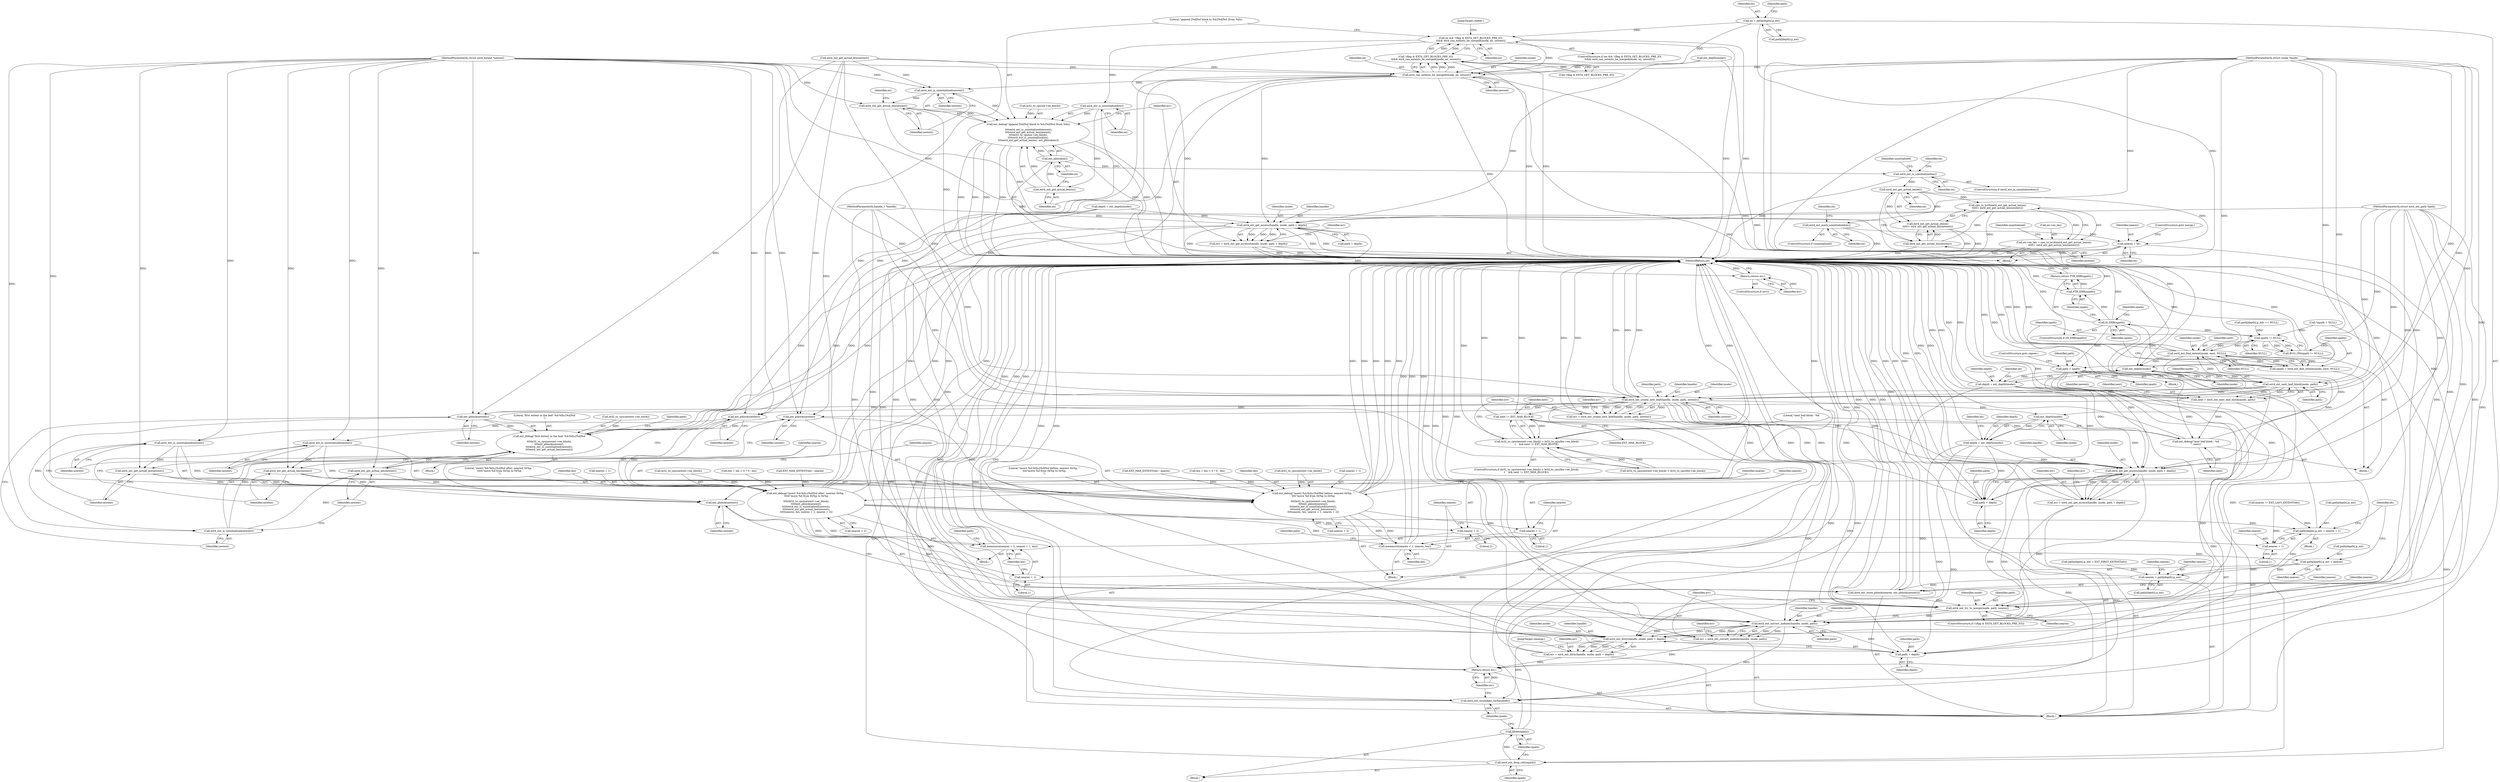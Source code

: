 digraph "0_linux_744692dc059845b2a3022119871846e74d4f6e11_1@array" {
"1000142" [label="(Call,ex = path[depth].p_ext)"];
"1000158" [label="(Call,ex && !(flag & EXT4_GET_BLOCKS_PRE_IO)\n \t\t&& ext4_can_extents_be_merged(inode, ex, newext))"];
"1000180" [label="(Call,ext4_ext_is_uninitialized(ex))"];
"1000170" [label="(Call,ext_debug(\"append [%d]%d block to %d:[%d]%d (from %llu)\n\",\n \t\t\t\text4_ext_is_uninitialized(newext),\n\t\t\t\text4_ext_get_actual_len(newext),\n\t\t\t\tle32_to_cpu(ex->ee_block),\n\t\t\t\text4_ext_is_uninitialized(ex),\n\t\t\t\text4_ext_get_actual_len(ex), ext_pblock(ex)))"];
"1000182" [label="(Call,ext4_ext_get_actual_len(ex))"];
"1000184" [label="(Call,ext_pblock(ex))"];
"1000199" [label="(Call,ext4_ext_is_uninitialized(ex))"];
"1000210" [label="(Call,ext4_ext_get_actual_len(ex))"];
"1000208" [label="(Call,cpu_to_le16(ext4_ext_get_actual_len(ex)\n\t\t\t\t\t+ ext4_ext_get_actual_len(newext)))"];
"1000204" [label="(Call,ex->ee_len = cpu_to_le16(ext4_ext_get_actual_len(ex)\n\t\t\t\t\t+ ext4_ext_get_actual_len(newext)))"];
"1000209" [label="(Call,ext4_ext_get_actual_len(ex)\n\t\t\t\t\t+ ext4_ext_get_actual_len(newext))"];
"1000216" [label="(Call,ext4_ext_mark_uninitialized(ex))"];
"1000225" [label="(Call,nearex = ex)"];
"1000579" [label="(Call,ext4_ext_try_to_merge(inode, path, nearex))"];
"1000585" [label="(Call,ext4_ext_correct_indexes(handle, inode, path))"];
"1000583" [label="(Call,err = ext4_ext_correct_indexes(handle, inode, path))"];
"1000610" [label="(Return,return err;)"];
"1000594" [label="(Call,ext4_ext_dirty(handle, inode, path + depth))"];
"1000592" [label="(Call,err = ext4_ext_dirty(handle, inode, path + depth))"];
"1000608" [label="(Call,ext4_ext_invalidate_cache(inode))"];
"1000597" [label="(Call,path + depth)"];
"1000165" [label="(Call,ext4_can_extents_be_merged(inode, ex, newext))"];
"1000160" [label="(Call,!(flag & EXT4_GET_BLOCKS_PRE_IO)\n \t\t&& ext4_can_extents_be_merged(inode, ex, newext))"];
"1000172" [label="(Call,ext4_ext_is_uninitialized(newext))"];
"1000174" [label="(Call,ext4_ext_get_actual_len(newext))"];
"1000212" [label="(Call,ext4_ext_get_actual_len(newext))"];
"1000188" [label="(Call,ext4_ext_get_access(handle, inode, path + depth))"];
"1000186" [label="(Call,err = ext4_ext_get_access(handle, inode, path + depth))"];
"1000196" [label="(Return,return err;)"];
"1000232" [label="(Call,ext_depth(inode))"];
"1000230" [label="(Call,depth = ext_depth(inode))"];
"1000372" [label="(Call,ext4_ext_get_access(handle, inode, path + depth))"];
"1000370" [label="(Call,err = ext4_ext_get_access(handle, inode, path + depth))"];
"1000375" [label="(Call,path + depth)"];
"1000258" [label="(Call,ext4_ext_next_leaf_block(inode, path))"];
"1000256" [label="(Call,next = ext4_ext_next_leaf_block(inode, path))"];
"1000272" [label="(Call,next != EXT_MAX_BLOCK)"];
"1000262" [label="(Call,le32_to_cpu(newext->ee_block) > le32_to_cpu(fex->ee_block)\n\t    && next != EXT_MAX_BLOCK)"];
"1000276" [label="(Call,ext_debug(\"next leaf block - %d\n\", next))"];
"1000285" [label="(Call,ext4_ext_find_extent(inode, next, NULL))"];
"1000280" [label="(Call,npath != NULL)"];
"1000279" [label="(Call,BUG_ON(npath != NULL))"];
"1000283" [label="(Call,npath = ext4_ext_find_extent(inode, next, NULL))"];
"1000290" [label="(Call,IS_ERR(npath))"];
"1000293" [label="(Call,PTR_ERR(npath))"];
"1000292" [label="(Return,return PTR_ERR(npath);)"];
"1000327" [label="(Call,path = npath)"];
"1000604" [label="(Call,ext4_ext_drop_refs(npath))"];
"1000606" [label="(Call,kfree(npath))"];
"1000343" [label="(Call,ext4_ext_create_new_leaf(handle, inode, path, newext))"];
"1000341" [label="(Call,err = ext4_ext_create_new_leaf(handle, inode, path, newext))"];
"1000353" [label="(Call,ext_depth(inode))"];
"1000351" [label="(Call,depth = ext_depth(inode))"];
"1000391" [label="(Call,ext_pblock(newext))"];
"1000385" [label="(Call,ext_debug(\"first extent in the leaf: %d:%llu:[%d]%d\n\",\n\t\t\t\tle32_to_cpu(newext->ee_block),\n\t\t\t\text_pblock(newext),\n\t\t\t\text4_ext_is_uninitialized(newext),\n\t\t\t\text4_ext_get_actual_len(newext)))"];
"1000393" [label="(Call,ext4_ext_is_uninitialized(newext))"];
"1000395" [label="(Call,ext4_ext_get_actual_len(newext))"];
"1000564" [label="(Call,ext_pblock(newext))"];
"1000562" [label="(Call,ext4_ext_store_pblock(nearex, ext_pblock(newext)))"];
"1000451" [label="(Call,ext_pblock(newext))"];
"1000445" [label="(Call,ext_debug(\"insert %d:%llu:[%d]%d after: nearest 0x%p, \"\n\t\t\t\t\t\"move %d from 0x%p to 0x%p\n\",\n\t\t\t\t\tle32_to_cpu(newext->ee_block),\n\t\t\t\t\text_pblock(newext),\n\t\t\t\t\text4_ext_is_uninitialized(newext),\n\t\t\t\t\text4_ext_get_actual_len(newext),\n\t\t\t\t\tnearex, len, nearex + 1, nearex + 2))"];
"1000465" [label="(Call,memmove(nearex + 2, nearex + 1, len))"];
"1000466" [label="(Call,nearex + 2)"];
"1000469" [label="(Call,nearex + 1)"];
"1000473" [label="(Call,path[depth].p_ext = nearex + 1)"];
"1000548" [label="(Call,nearex = path[depth].p_ext)"];
"1000479" [label="(Call,nearex + 1)"];
"1000453" [label="(Call,ext4_ext_is_uninitialized(newext))"];
"1000455" [label="(Call,ext4_ext_get_actual_len(newext))"];
"1000515" [label="(Call,ext_pblock(newext))"];
"1000509" [label="(Call,ext_debug(\"insert %d:%llu:[%d]%d before: nearest 0x%p, \"\n\t\t\t\t\"move %d from 0x%p to 0x%p\n\",\n\t\t\t\tle32_to_cpu(newext->ee_block),\n\t\t\t\text_pblock(newext),\n\t\t\t\text4_ext_is_uninitialized(newext),\n\t\t\t\text4_ext_get_actual_len(newext),\n\t\t\t\tnearex, len, nearex + 1, nearex + 2))"];
"1000529" [label="(Call,memmove(nearex + 1, nearex, len))"];
"1000535" [label="(Call,path[depth].p_ext = nearex)"];
"1000530" [label="(Call,nearex + 1)"];
"1000517" [label="(Call,ext4_ext_is_uninitialized(newext))"];
"1000519" [label="(Call,ext4_ext_get_actual_len(newext))"];
"1000230" [label="(Call,depth = ext_depth(inode))"];
"1000114" [label="(MethodParameterIn,struct ext4_extent *newext)"];
"1000374" [label="(Identifier,inode)"];
"1000391" [label="(Call,ext_pblock(newext))"];
"1000354" [label="(Identifier,inode)"];
"1000386" [label="(Literal,\"first extent in the leaf: %d:%llu:[%d]%d\n\")"];
"1000371" [label="(Identifier,err)"];
"1000184" [label="(Call,ext_pblock(ex))"];
"1000171" [label="(Literal,\"append [%d]%d block to %d:[%d]%d (from %llu)\n\")"];
"1000370" [label="(Call,err = ext4_ext_get_access(handle, inode, path + depth))"];
"1000470" [label="(Identifier,nearex)"];
"1000232" [label="(Call,ext_depth(inode))"];
"1000191" [label="(Call,path + depth)"];
"1000585" [label="(Call,ext4_ext_correct_indexes(handle, inode, path))"];
"1000256" [label="(Call,next = ext4_ext_next_leaf_block(inode, path))"];
"1000422" [label="(Block,)"];
"1000377" [label="(Identifier,depth)"];
"1000604" [label="(Call,ext4_ext_drop_refs(npath))"];
"1000206" [label="(Identifier,ex)"];
"1000186" [label="(Call,err = ext4_ext_get_access(handle, inode, path + depth))"];
"1000393" [label="(Call,ext4_ext_is_uninitialized(newext))"];
"1000437" [label="(Call,len = len < 0 ? 0 : len)"];
"1000608" [label="(Call,ext4_ext_invalidate_cache(inode))"];
"1000373" [label="(Identifier,handle)"];
"1000274" [label="(Identifier,EXT_MAX_BLOCK)"];
"1000532" [label="(Literal,1)"];
"1000396" [label="(Identifier,newext)"];
"1000258" [label="(Call,ext4_ext_next_leaf_block(inode, path))"];
"1000466" [label="(Call,nearex + 2)"];
"1000375" [label="(Call,path + depth)"];
"1000416" [label="(Block,)"];
"1000199" [label="(Call,ext4_ext_is_uninitialized(ex))"];
"1000202" [label="(Identifier,uninitialized)"];
"1000214" [label="(ControlStructure,if (uninitialized))"];
"1000346" [label="(Identifier,path)"];
"1000548" [label="(Call,nearex = path[depth].p_ext)"];
"1000483" [label="(Block,)"];
"1000176" [label="(Call,le32_to_cpu(ex->ee_block))"];
"1000495" [label="(Call,EXT_MAX_EXTENT(eh) - nearex)"];
"1000545" [label="(Identifier,eh)"];
"1000172" [label="(Call,ext4_ext_is_uninitialized(newext))"];
"1000150" [label="(Call,path[depth].p_hdr == NULL)"];
"1000135" [label="(Call,ext4_ext_get_actual_len(newext))"];
"1000229" [label="(JumpTarget,repeat:)"];
"1000209" [label="(Call,ext4_ext_get_actual_len(ex)\n\t\t\t\t\t+ ext4_ext_get_actual_len(newext))"];
"1000451" [label="(Call,ext_pblock(newext))"];
"1000353" [label="(Call,ext_depth(inode))"];
"1000122" [label="(Call,*npath = NULL)"];
"1000596" [label="(Identifier,inode)"];
"1000384" [label="(Block,)"];
"1000167" [label="(Identifier,ex)"];
"1000395" [label="(Call,ext4_ext_get_actual_len(newext))"];
"1000266" [label="(Identifier,newext)"];
"1000425" [label="(Call,EXT_MAX_EXTENT(eh) - nearex)"];
"1000215" [label="(Identifier,uninitialized)"];
"1000588" [label="(Identifier,path)"];
"1000515" [label="(Call,ext_pblock(newext))"];
"1000533" [label="(Identifier,nearex)"];
"1000349" [label="(Identifier,err)"];
"1000536" [label="(Call,path[depth].p_ext)"];
"1000196" [label="(Return,return err;)"];
"1000534" [label="(Identifier,len)"];
"1000168" [label="(Identifier,newext)"];
"1000356" [label="(Identifier,eh)"];
"1000445" [label="(Call,ext_debug(\"insert %d:%llu:[%d]%d after: nearest 0x%p, \"\n\t\t\t\t\t\"move %d from 0x%p to 0x%p\n\",\n\t\t\t\t\tle32_to_cpu(newext->ee_block),\n\t\t\t\t\text_pblock(newext),\n\t\t\t\t\text4_ext_is_uninitialized(newext),\n\t\t\t\t\text4_ext_get_actual_len(newext),\n\t\t\t\t\tnearex, len, nearex + 1, nearex + 2))"];
"1000144" [label="(Call,path[depth].p_ext)"];
"1000263" [label="(Call,le32_to_cpu(newext->ee_block) > le32_to_cpu(fex->ee_block))"];
"1000195" [label="(Identifier,err)"];
"1000563" [label="(Identifier,nearex)"];
"1000198" [label="(ControlStructure,if (ext4_ext_is_uninitialized(ex)))"];
"1000194" [label="(ControlStructure,if (err))"];
"1000231" [label="(Identifier,depth)"];
"1000330" [label="(ControlStructure,goto repeat;)"];
"1000473" [label="(Call,path[depth].p_ext = nearex + 1)"];
"1000143" [label="(Identifier,ex)"];
"1000161" [label="(Call,!(flag & EXT4_GET_BLOCKS_PRE_IO))"];
"1000285" [label="(Call,ext4_ext_find_extent(inode, next, NULL))"];
"1000282" [label="(Identifier,NULL)"];
"1000385" [label="(Call,ext_debug(\"first extent in the leaf: %d:%llu:[%d]%d\n\",\n\t\t\t\tle32_to_cpu(newext->ee_block),\n\t\t\t\text_pblock(newext),\n\t\t\t\text4_ext_is_uninitialized(newext),\n\t\t\t\text4_ext_get_actual_len(newext)))"];
"1000598" [label="(Identifier,path)"];
"1000584" [label="(Identifier,err)"];
"1000520" [label="(Identifier,newext)"];
"1000607" [label="(Identifier,npath)"];
"1000454" [label="(Identifier,newext)"];
"1000516" [label="(Identifier,newext)"];
"1000476" [label="(Identifier,path)"];
"1000197" [label="(Identifier,err)"];
"1000213" [label="(Identifier,newext)"];
"1000457" [label="(Identifier,nearex)"];
"1000519" [label="(Call,ext4_ext_get_actual_len(newext))"];
"1000159" [label="(Identifier,ex)"];
"1000188" [label="(Call,ext4_ext_get_access(handle, inode, path + depth))"];
"1000344" [label="(Identifier,handle)"];
"1000392" [label="(Identifier,newext)"];
"1000465" [label="(Call,memmove(nearex + 2, nearex + 1, len))"];
"1000394" [label="(Identifier,newext)"];
"1000568" [label="(Identifier,nearex)"];
"1000469" [label="(Call,nearex + 1)"];
"1000612" [label="(MethodReturn,int)"];
"1000538" [label="(Identifier,path)"];
"1000187" [label="(Identifier,err)"];
"1000204" [label="(Call,ex->ee_len = cpu_to_le16(ext4_ext_get_actual_len(ex)\n\t\t\t\t\t+ ext4_ext_get_actual_len(newext)))"];
"1000480" [label="(Identifier,nearex)"];
"1000372" [label="(Call,ext4_ext_get_access(handle, inode, path + depth))"];
"1000580" [label="(Identifier,inode)"];
"1000219" [label="(Identifier,eh)"];
"1000550" [label="(Call,path[depth].p_ext)"];
"1000501" [label="(Call,len = len < 0 ? 0 : len)"];
"1000606" [label="(Call,kfree(npath))"];
"1000418" [label="(Call,nearex != EXT_LAST_EXTENT(eh))"];
"1000275" [label="(Block,)"];
"1000329" [label="(Identifier,npath)"];
"1000518" [label="(Identifier,newext)"];
"1000260" [label="(Identifier,path)"];
"1000165" [label="(Call,ext4_can_extents_be_merged(inode, ex, newext))"];
"1000397" [label="(Call,path[depth].p_ext = EXT_FIRST_EXTENT(eh))"];
"1000226" [label="(Identifier,nearex)"];
"1000293" [label="(Call,PTR_ERR(npath))"];
"1000592" [label="(Call,err = ext4_ext_dirty(handle, inode, path + depth))"];
"1000595" [label="(Identifier,handle)"];
"1000278" [label="(Identifier,next)"];
"1000455" [label="(Call,ext4_ext_get_actual_len(newext))"];
"1000610" [label="(Return,return err;)"];
"1000582" [label="(Identifier,nearex)"];
"1000212" [label="(Call,ext4_ext_get_actual_len(newext))"];
"1000153" [label="(Identifier,path)"];
"1000609" [label="(Identifier,inode)"];
"1000467" [label="(Identifier,nearex)"];
"1000530" [label="(Call,nearex + 1)"];
"1000526" [label="(Call,nearex + 2)"];
"1000352" [label="(Identifier,depth)"];
"1000160" [label="(Call,!(flag & EXT4_GET_BLOCKS_PRE_IO)\n \t\t&& ext4_can_extents_be_merged(inode, ex, newext))"];
"1000276" [label="(Call,ext_debug(\"next leaf block - %d\n\", next))"];
"1000208" [label="(Call,cpu_to_le16(ext4_ext_get_actual_len(ex)\n\t\t\t\t\t+ ext4_ext_get_actual_len(newext)))"];
"1000116" [label="(Block,)"];
"1000535" [label="(Call,path[depth].p_ext = nearex)"];
"1000185" [label="(Identifier,ex)"];
"1000181" [label="(Identifier,ex)"];
"1000112" [label="(MethodParameterIn,struct inode *inode)"];
"1000347" [label="(Identifier,newext)"];
"1000479" [label="(Call,nearex + 1)"];
"1000379" [label="(Identifier,err)"];
"1000345" [label="(Identifier,inode)"];
"1000228" [label="(ControlStructure,goto merge;)"];
"1000225" [label="(Call,nearex = ex)"];
"1000261" [label="(ControlStructure,if (le32_to_cpu(newext->ee_block) > le32_to_cpu(fex->ee_block)\n\t    && next != EXT_MAX_BLOCK))"];
"1000522" [label="(Identifier,len)"];
"1000557" [label="(Identifier,nearex)"];
"1000298" [label="(Identifier,npath)"];
"1000351" [label="(Call,depth = ext_depth(inode))"];
"1000233" [label="(Identifier,inode)"];
"1000142" [label="(Call,ex = path[depth].p_ext)"];
"1000456" [label="(Identifier,newext)"];
"1000183" [label="(Identifier,ex)"];
"1000474" [label="(Call,path[depth].p_ext)"];
"1000447" [label="(Call,le32_to_cpu(newext->ee_block))"];
"1000597" [label="(Call,path + depth)"];
"1000288" [label="(Identifier,NULL)"];
"1000190" [label="(Identifier,inode)"];
"1000579" [label="(Call,ext4_ext_try_to_merge(inode, path, nearex))"];
"1000169" [label="(Block,)"];
"1000283" [label="(Call,npath = ext4_ext_find_extent(inode, next, NULL))"];
"1000531" [label="(Identifier,nearex)"];
"1000277" [label="(Literal,\"next leaf block - %d\n\")"];
"1000446" [label="(Literal,\"insert %d:%llu:[%d]%d after: nearest 0x%p, \"\n\t\t\t\t\t\"move %d from 0x%p to 0x%p\n\")"];
"1000158" [label="(Call,ex && !(flag & EXT4_GET_BLOCKS_PRE_IO)\n \t\t&& ext4_can_extents_be_merged(inode, ex, newext))"];
"1000166" [label="(Identifier,inode)"];
"1000235" [label="(Identifier,eh)"];
"1000462" [label="(Call,nearex + 2)"];
"1000581" [label="(Identifier,path)"];
"1000327" [label="(Call,path = npath)"];
"1000586" [label="(Identifier,handle)"];
"1000472" [label="(Identifier,len)"];
"1000272" [label="(Call,next != EXT_MAX_BLOCK)"];
"1000262" [label="(Call,le32_to_cpu(newext->ee_block) > le32_to_cpu(fex->ee_block)\n\t    && next != EXT_MAX_BLOCK)"];
"1000605" [label="(Identifier,npath)"];
"1000458" [label="(Identifier,len)"];
"1000341" [label="(Call,err = ext4_ext_create_new_leaf(handle, inode, path, newext))"];
"1000387" [label="(Call,le32_to_cpu(newext->ee_block))"];
"1000157" [label="(ControlStructure,if (ex && !(flag & EXT4_GET_BLOCKS_PRE_IO)\n \t\t&& ext4_can_extents_be_merged(inode, ex, newext)))"];
"1000481" [label="(Literal,1)"];
"1000175" [label="(Identifier,newext)"];
"1000294" [label="(Identifier,npath)"];
"1000511" [label="(Call,le32_to_cpu(newext->ee_block))"];
"1000259" [label="(Identifier,inode)"];
"1000257" [label="(Identifier,next)"];
"1000113" [label="(MethodParameterIn,struct ext4_ext_path *path)"];
"1000328" [label="(Identifier,path)"];
"1000210" [label="(Call,ext4_ext_get_actual_len(ex))"];
"1000517" [label="(Call,ext4_ext_is_uninitialized(newext))"];
"1000200" [label="(Identifier,ex)"];
"1000284" [label="(Identifier,npath)"];
"1000600" [label="(JumpTarget,cleanup:)"];
"1000273" [label="(Identifier,next)"];
"1000279" [label="(Call,BUG_ON(npath != NULL))"];
"1000471" [label="(Literal,1)"];
"1000178" [label="(Identifier,ex)"];
"1000343" [label="(Call,ext4_ext_create_new_leaf(handle, inode, path, newext))"];
"1000290" [label="(Call,IS_ERR(npath))"];
"1000320" [label="(Block,)"];
"1000281" [label="(Identifier,npath)"];
"1000574" [label="(ControlStructure,if (!(flag & EXT4_GET_BLOCKS_PRE_IO)))"];
"1000342" [label="(Identifier,err)"];
"1000138" [label="(Call,depth = ext_depth(inode))"];
"1000611" [label="(Identifier,err)"];
"1000594" [label="(Call,ext4_ext_dirty(handle, inode, path + depth))"];
"1000453" [label="(Call,ext4_ext_is_uninitialized(newext))"];
"1000593" [label="(Identifier,err)"];
"1000227" [label="(Identifier,ex)"];
"1000180" [label="(Call,ext4_ext_is_uninitialized(ex))"];
"1000521" [label="(Identifier,nearex)"];
"1000541" [label="(Identifier,nearex)"];
"1000549" [label="(Identifier,nearex)"];
"1000286" [label="(Identifier,inode)"];
"1000216" [label="(Call,ext4_ext_mark_uninitialized(ex))"];
"1000140" [label="(Call,ext_depth(inode))"];
"1000468" [label="(Literal,2)"];
"1000205" [label="(Call,ex->ee_len)"];
"1000583" [label="(Call,err = ext4_ext_correct_indexes(handle, inode, path))"];
"1000603" [label="(Block,)"];
"1000562" [label="(Call,ext4_ext_store_pblock(nearex, ext_pblock(newext)))"];
"1000291" [label="(Identifier,npath)"];
"1000590" [label="(Identifier,err)"];
"1000287" [label="(Identifier,next)"];
"1000280" [label="(Call,npath != NULL)"];
"1000529" [label="(Call,memmove(nearex + 1, nearex, len))"];
"1000376" [label="(Identifier,path)"];
"1000587" [label="(Identifier,inode)"];
"1000452" [label="(Identifier,newext)"];
"1000170" [label="(Call,ext_debug(\"append [%d]%d block to %d:[%d]%d (from %llu)\n\",\n \t\t\t\text4_ext_is_uninitialized(newext),\n\t\t\t\text4_ext_get_actual_len(newext),\n\t\t\t\tle32_to_cpu(ex->ee_block),\n\t\t\t\text4_ext_is_uninitialized(ex),\n\t\t\t\text4_ext_get_actual_len(ex), ext_pblock(ex)))"];
"1000599" [label="(Identifier,depth)"];
"1000400" [label="(Identifier,path)"];
"1000564" [label="(Call,ext_pblock(newext))"];
"1000174" [label="(Call,ext4_ext_get_actual_len(newext))"];
"1000292" [label="(Return,return PTR_ERR(npath);)"];
"1000211" [label="(Identifier,ex)"];
"1000509" [label="(Call,ext_debug(\"insert %d:%llu:[%d]%d before: nearest 0x%p, \"\n\t\t\t\t\"move %d from 0x%p to 0x%p\n\",\n\t\t\t\tle32_to_cpu(newext->ee_block),\n\t\t\t\text_pblock(newext),\n\t\t\t\text4_ext_is_uninitialized(newext),\n\t\t\t\text4_ext_get_actual_len(newext),\n\t\t\t\tnearex, len, nearex + 1, nearex + 2))"];
"1000523" [label="(Call,nearex + 1)"];
"1000173" [label="(Identifier,newext)"];
"1000565" [label="(Identifier,newext)"];
"1000111" [label="(MethodParameterIn,handle_t *handle)"];
"1000189" [label="(Identifier,handle)"];
"1000289" [label="(ControlStructure,if (IS_ERR(npath)))"];
"1000217" [label="(Identifier,ex)"];
"1000459" [label="(Call,nearex + 1)"];
"1000510" [label="(Literal,\"insert %d:%llu:[%d]%d before: nearest 0x%p, \"\n\t\t\t\t\"move %d from 0x%p to 0x%p\n\")"];
"1000182" [label="(Call,ext4_ext_get_actual_len(ex))"];
"1000142" -> "1000116"  [label="AST: "];
"1000142" -> "1000144"  [label="CFG: "];
"1000143" -> "1000142"  [label="AST: "];
"1000144" -> "1000142"  [label="AST: "];
"1000153" -> "1000142"  [label="CFG: "];
"1000142" -> "1000612"  [label="DDG: "];
"1000142" -> "1000158"  [label="DDG: "];
"1000142" -> "1000165"  [label="DDG: "];
"1000158" -> "1000157"  [label="AST: "];
"1000158" -> "1000159"  [label="CFG: "];
"1000158" -> "1000160"  [label="CFG: "];
"1000159" -> "1000158"  [label="AST: "];
"1000160" -> "1000158"  [label="AST: "];
"1000171" -> "1000158"  [label="CFG: "];
"1000229" -> "1000158"  [label="CFG: "];
"1000158" -> "1000612"  [label="DDG: "];
"1000158" -> "1000612"  [label="DDG: "];
"1000158" -> "1000612"  [label="DDG: "];
"1000165" -> "1000158"  [label="DDG: "];
"1000160" -> "1000158"  [label="DDG: "];
"1000160" -> "1000158"  [label="DDG: "];
"1000158" -> "1000180"  [label="DDG: "];
"1000180" -> "1000170"  [label="AST: "];
"1000180" -> "1000181"  [label="CFG: "];
"1000181" -> "1000180"  [label="AST: "];
"1000183" -> "1000180"  [label="CFG: "];
"1000180" -> "1000170"  [label="DDG: "];
"1000180" -> "1000182"  [label="DDG: "];
"1000170" -> "1000169"  [label="AST: "];
"1000170" -> "1000184"  [label="CFG: "];
"1000171" -> "1000170"  [label="AST: "];
"1000172" -> "1000170"  [label="AST: "];
"1000174" -> "1000170"  [label="AST: "];
"1000176" -> "1000170"  [label="AST: "];
"1000182" -> "1000170"  [label="AST: "];
"1000184" -> "1000170"  [label="AST: "];
"1000187" -> "1000170"  [label="CFG: "];
"1000170" -> "1000612"  [label="DDG: "];
"1000170" -> "1000612"  [label="DDG: "];
"1000170" -> "1000612"  [label="DDG: "];
"1000170" -> "1000612"  [label="DDG: "];
"1000170" -> "1000612"  [label="DDG: "];
"1000170" -> "1000612"  [label="DDG: "];
"1000170" -> "1000612"  [label="DDG: "];
"1000172" -> "1000170"  [label="DDG: "];
"1000174" -> "1000170"  [label="DDG: "];
"1000176" -> "1000170"  [label="DDG: "];
"1000182" -> "1000170"  [label="DDG: "];
"1000184" -> "1000170"  [label="DDG: "];
"1000182" -> "1000183"  [label="CFG: "];
"1000183" -> "1000182"  [label="AST: "];
"1000185" -> "1000182"  [label="CFG: "];
"1000182" -> "1000184"  [label="DDG: "];
"1000184" -> "1000185"  [label="CFG: "];
"1000185" -> "1000184"  [label="AST: "];
"1000184" -> "1000612"  [label="DDG: "];
"1000184" -> "1000199"  [label="DDG: "];
"1000199" -> "1000198"  [label="AST: "];
"1000199" -> "1000200"  [label="CFG: "];
"1000200" -> "1000199"  [label="AST: "];
"1000202" -> "1000199"  [label="CFG: "];
"1000206" -> "1000199"  [label="CFG: "];
"1000199" -> "1000612"  [label="DDG: "];
"1000199" -> "1000210"  [label="DDG: "];
"1000210" -> "1000209"  [label="AST: "];
"1000210" -> "1000211"  [label="CFG: "];
"1000211" -> "1000210"  [label="AST: "];
"1000213" -> "1000210"  [label="CFG: "];
"1000210" -> "1000208"  [label="DDG: "];
"1000210" -> "1000209"  [label="DDG: "];
"1000210" -> "1000216"  [label="DDG: "];
"1000210" -> "1000225"  [label="DDG: "];
"1000208" -> "1000204"  [label="AST: "];
"1000208" -> "1000209"  [label="CFG: "];
"1000209" -> "1000208"  [label="AST: "];
"1000204" -> "1000208"  [label="CFG: "];
"1000208" -> "1000612"  [label="DDG: "];
"1000208" -> "1000204"  [label="DDG: "];
"1000212" -> "1000208"  [label="DDG: "];
"1000204" -> "1000169"  [label="AST: "];
"1000205" -> "1000204"  [label="AST: "];
"1000215" -> "1000204"  [label="CFG: "];
"1000204" -> "1000612"  [label="DDG: "];
"1000204" -> "1000612"  [label="DDG: "];
"1000209" -> "1000212"  [label="CFG: "];
"1000212" -> "1000209"  [label="AST: "];
"1000209" -> "1000612"  [label="DDG: "];
"1000209" -> "1000612"  [label="DDG: "];
"1000212" -> "1000209"  [label="DDG: "];
"1000216" -> "1000214"  [label="AST: "];
"1000216" -> "1000217"  [label="CFG: "];
"1000217" -> "1000216"  [label="AST: "];
"1000219" -> "1000216"  [label="CFG: "];
"1000216" -> "1000612"  [label="DDG: "];
"1000216" -> "1000225"  [label="DDG: "];
"1000225" -> "1000169"  [label="AST: "];
"1000225" -> "1000227"  [label="CFG: "];
"1000226" -> "1000225"  [label="AST: "];
"1000227" -> "1000225"  [label="AST: "];
"1000228" -> "1000225"  [label="CFG: "];
"1000225" -> "1000612"  [label="DDG: "];
"1000225" -> "1000612"  [label="DDG: "];
"1000225" -> "1000579"  [label="DDG: "];
"1000579" -> "1000574"  [label="AST: "];
"1000579" -> "1000582"  [label="CFG: "];
"1000580" -> "1000579"  [label="AST: "];
"1000581" -> "1000579"  [label="AST: "];
"1000582" -> "1000579"  [label="AST: "];
"1000584" -> "1000579"  [label="CFG: "];
"1000579" -> "1000612"  [label="DDG: "];
"1000579" -> "1000612"  [label="DDG: "];
"1000188" -> "1000579"  [label="DDG: "];
"1000372" -> "1000579"  [label="DDG: "];
"1000112" -> "1000579"  [label="DDG: "];
"1000113" -> "1000579"  [label="DDG: "];
"1000327" -> "1000579"  [label="DDG: "];
"1000343" -> "1000579"  [label="DDG: "];
"1000562" -> "1000579"  [label="DDG: "];
"1000579" -> "1000585"  [label="DDG: "];
"1000579" -> "1000585"  [label="DDG: "];
"1000585" -> "1000583"  [label="AST: "];
"1000585" -> "1000588"  [label="CFG: "];
"1000586" -> "1000585"  [label="AST: "];
"1000587" -> "1000585"  [label="AST: "];
"1000588" -> "1000585"  [label="AST: "];
"1000583" -> "1000585"  [label="CFG: "];
"1000585" -> "1000612"  [label="DDG: "];
"1000585" -> "1000612"  [label="DDG: "];
"1000585" -> "1000583"  [label="DDG: "];
"1000585" -> "1000583"  [label="DDG: "];
"1000585" -> "1000583"  [label="DDG: "];
"1000188" -> "1000585"  [label="DDG: "];
"1000188" -> "1000585"  [label="DDG: "];
"1000372" -> "1000585"  [label="DDG: "];
"1000372" -> "1000585"  [label="DDG: "];
"1000111" -> "1000585"  [label="DDG: "];
"1000112" -> "1000585"  [label="DDG: "];
"1000113" -> "1000585"  [label="DDG: "];
"1000327" -> "1000585"  [label="DDG: "];
"1000343" -> "1000585"  [label="DDG: "];
"1000585" -> "1000594"  [label="DDG: "];
"1000585" -> "1000594"  [label="DDG: "];
"1000585" -> "1000594"  [label="DDG: "];
"1000585" -> "1000597"  [label="DDG: "];
"1000585" -> "1000608"  [label="DDG: "];
"1000583" -> "1000116"  [label="AST: "];
"1000584" -> "1000583"  [label="AST: "];
"1000590" -> "1000583"  [label="CFG: "];
"1000583" -> "1000612"  [label="DDG: "];
"1000583" -> "1000612"  [label="DDG: "];
"1000583" -> "1000610"  [label="DDG: "];
"1000610" -> "1000116"  [label="AST: "];
"1000610" -> "1000611"  [label="CFG: "];
"1000611" -> "1000610"  [label="AST: "];
"1000612" -> "1000610"  [label="CFG: "];
"1000610" -> "1000612"  [label="DDG: "];
"1000611" -> "1000610"  [label="DDG: "];
"1000341" -> "1000610"  [label="DDG: "];
"1000592" -> "1000610"  [label="DDG: "];
"1000370" -> "1000610"  [label="DDG: "];
"1000594" -> "1000592"  [label="AST: "];
"1000594" -> "1000597"  [label="CFG: "];
"1000595" -> "1000594"  [label="AST: "];
"1000596" -> "1000594"  [label="AST: "];
"1000597" -> "1000594"  [label="AST: "];
"1000592" -> "1000594"  [label="CFG: "];
"1000594" -> "1000612"  [label="DDG: "];
"1000594" -> "1000612"  [label="DDG: "];
"1000594" -> "1000592"  [label="DDG: "];
"1000594" -> "1000592"  [label="DDG: "];
"1000594" -> "1000592"  [label="DDG: "];
"1000111" -> "1000594"  [label="DDG: "];
"1000112" -> "1000594"  [label="DDG: "];
"1000113" -> "1000594"  [label="DDG: "];
"1000230" -> "1000594"  [label="DDG: "];
"1000351" -> "1000594"  [label="DDG: "];
"1000138" -> "1000594"  [label="DDG: "];
"1000594" -> "1000608"  [label="DDG: "];
"1000592" -> "1000116"  [label="AST: "];
"1000593" -> "1000592"  [label="AST: "];
"1000600" -> "1000592"  [label="CFG: "];
"1000592" -> "1000612"  [label="DDG: "];
"1000592" -> "1000612"  [label="DDG: "];
"1000608" -> "1000116"  [label="AST: "];
"1000608" -> "1000609"  [label="CFG: "];
"1000609" -> "1000608"  [label="AST: "];
"1000611" -> "1000608"  [label="CFG: "];
"1000608" -> "1000612"  [label="DDG: "];
"1000608" -> "1000612"  [label="DDG: "];
"1000372" -> "1000608"  [label="DDG: "];
"1000343" -> "1000608"  [label="DDG: "];
"1000112" -> "1000608"  [label="DDG: "];
"1000597" -> "1000599"  [label="CFG: "];
"1000598" -> "1000597"  [label="AST: "];
"1000599" -> "1000597"  [label="AST: "];
"1000597" -> "1000612"  [label="DDG: "];
"1000597" -> "1000612"  [label="DDG: "];
"1000113" -> "1000597"  [label="DDG: "];
"1000230" -> "1000597"  [label="DDG: "];
"1000351" -> "1000597"  [label="DDG: "];
"1000138" -> "1000597"  [label="DDG: "];
"1000165" -> "1000160"  [label="AST: "];
"1000165" -> "1000168"  [label="CFG: "];
"1000166" -> "1000165"  [label="AST: "];
"1000167" -> "1000165"  [label="AST: "];
"1000168" -> "1000165"  [label="AST: "];
"1000160" -> "1000165"  [label="CFG: "];
"1000165" -> "1000612"  [label="DDG: "];
"1000165" -> "1000160"  [label="DDG: "];
"1000165" -> "1000160"  [label="DDG: "];
"1000165" -> "1000160"  [label="DDG: "];
"1000140" -> "1000165"  [label="DDG: "];
"1000112" -> "1000165"  [label="DDG: "];
"1000135" -> "1000165"  [label="DDG: "];
"1000114" -> "1000165"  [label="DDG: "];
"1000165" -> "1000172"  [label="DDG: "];
"1000165" -> "1000188"  [label="DDG: "];
"1000165" -> "1000232"  [label="DDG: "];
"1000165" -> "1000343"  [label="DDG: "];
"1000165" -> "1000391"  [label="DDG: "];
"1000165" -> "1000451"  [label="DDG: "];
"1000165" -> "1000515"  [label="DDG: "];
"1000165" -> "1000564"  [label="DDG: "];
"1000160" -> "1000161"  [label="CFG: "];
"1000161" -> "1000160"  [label="AST: "];
"1000160" -> "1000612"  [label="DDG: "];
"1000160" -> "1000612"  [label="DDG: "];
"1000161" -> "1000160"  [label="DDG: "];
"1000172" -> "1000173"  [label="CFG: "];
"1000173" -> "1000172"  [label="AST: "];
"1000175" -> "1000172"  [label="CFG: "];
"1000135" -> "1000172"  [label="DDG: "];
"1000114" -> "1000172"  [label="DDG: "];
"1000172" -> "1000174"  [label="DDG: "];
"1000174" -> "1000175"  [label="CFG: "];
"1000175" -> "1000174"  [label="AST: "];
"1000178" -> "1000174"  [label="CFG: "];
"1000174" -> "1000612"  [label="DDG: "];
"1000114" -> "1000174"  [label="DDG: "];
"1000174" -> "1000212"  [label="DDG: "];
"1000212" -> "1000213"  [label="CFG: "];
"1000213" -> "1000212"  [label="AST: "];
"1000212" -> "1000612"  [label="DDG: "];
"1000114" -> "1000212"  [label="DDG: "];
"1000188" -> "1000186"  [label="AST: "];
"1000188" -> "1000191"  [label="CFG: "];
"1000189" -> "1000188"  [label="AST: "];
"1000190" -> "1000188"  [label="AST: "];
"1000191" -> "1000188"  [label="AST: "];
"1000186" -> "1000188"  [label="CFG: "];
"1000188" -> "1000612"  [label="DDG: "];
"1000188" -> "1000612"  [label="DDG: "];
"1000188" -> "1000612"  [label="DDG: "];
"1000188" -> "1000186"  [label="DDG: "];
"1000188" -> "1000186"  [label="DDG: "];
"1000188" -> "1000186"  [label="DDG: "];
"1000111" -> "1000188"  [label="DDG: "];
"1000140" -> "1000188"  [label="DDG: "];
"1000112" -> "1000188"  [label="DDG: "];
"1000113" -> "1000188"  [label="DDG: "];
"1000138" -> "1000188"  [label="DDG: "];
"1000186" -> "1000169"  [label="AST: "];
"1000187" -> "1000186"  [label="AST: "];
"1000195" -> "1000186"  [label="CFG: "];
"1000186" -> "1000612"  [label="DDG: "];
"1000186" -> "1000612"  [label="DDG: "];
"1000186" -> "1000196"  [label="DDG: "];
"1000196" -> "1000194"  [label="AST: "];
"1000196" -> "1000197"  [label="CFG: "];
"1000197" -> "1000196"  [label="AST: "];
"1000612" -> "1000196"  [label="CFG: "];
"1000196" -> "1000612"  [label="DDG: "];
"1000197" -> "1000196"  [label="DDG: "];
"1000232" -> "1000230"  [label="AST: "];
"1000232" -> "1000233"  [label="CFG: "];
"1000233" -> "1000232"  [label="AST: "];
"1000230" -> "1000232"  [label="CFG: "];
"1000232" -> "1000230"  [label="DDG: "];
"1000285" -> "1000232"  [label="DDG: "];
"1000140" -> "1000232"  [label="DDG: "];
"1000112" -> "1000232"  [label="DDG: "];
"1000232" -> "1000258"  [label="DDG: "];
"1000232" -> "1000372"  [label="DDG: "];
"1000230" -> "1000116"  [label="AST: "];
"1000231" -> "1000230"  [label="AST: "];
"1000235" -> "1000230"  [label="CFG: "];
"1000230" -> "1000612"  [label="DDG: "];
"1000230" -> "1000612"  [label="DDG: "];
"1000230" -> "1000372"  [label="DDG: "];
"1000230" -> "1000375"  [label="DDG: "];
"1000372" -> "1000370"  [label="AST: "];
"1000372" -> "1000375"  [label="CFG: "];
"1000373" -> "1000372"  [label="AST: "];
"1000374" -> "1000372"  [label="AST: "];
"1000375" -> "1000372"  [label="AST: "];
"1000370" -> "1000372"  [label="CFG: "];
"1000372" -> "1000612"  [label="DDG: "];
"1000372" -> "1000612"  [label="DDG: "];
"1000372" -> "1000370"  [label="DDG: "];
"1000372" -> "1000370"  [label="DDG: "];
"1000372" -> "1000370"  [label="DDG: "];
"1000343" -> "1000372"  [label="DDG: "];
"1000343" -> "1000372"  [label="DDG: "];
"1000111" -> "1000372"  [label="DDG: "];
"1000353" -> "1000372"  [label="DDG: "];
"1000112" -> "1000372"  [label="DDG: "];
"1000327" -> "1000372"  [label="DDG: "];
"1000113" -> "1000372"  [label="DDG: "];
"1000351" -> "1000372"  [label="DDG: "];
"1000370" -> "1000116"  [label="AST: "];
"1000371" -> "1000370"  [label="AST: "];
"1000379" -> "1000370"  [label="CFG: "];
"1000370" -> "1000612"  [label="DDG: "];
"1000370" -> "1000612"  [label="DDG: "];
"1000375" -> "1000377"  [label="CFG: "];
"1000376" -> "1000375"  [label="AST: "];
"1000377" -> "1000375"  [label="AST: "];
"1000375" -> "1000612"  [label="DDG: "];
"1000375" -> "1000612"  [label="DDG: "];
"1000327" -> "1000375"  [label="DDG: "];
"1000343" -> "1000375"  [label="DDG: "];
"1000113" -> "1000375"  [label="DDG: "];
"1000351" -> "1000375"  [label="DDG: "];
"1000258" -> "1000256"  [label="AST: "];
"1000258" -> "1000260"  [label="CFG: "];
"1000259" -> "1000258"  [label="AST: "];
"1000260" -> "1000258"  [label="AST: "];
"1000256" -> "1000258"  [label="CFG: "];
"1000258" -> "1000612"  [label="DDG: "];
"1000258" -> "1000256"  [label="DDG: "];
"1000258" -> "1000256"  [label="DDG: "];
"1000112" -> "1000258"  [label="DDG: "];
"1000327" -> "1000258"  [label="DDG: "];
"1000113" -> "1000258"  [label="DDG: "];
"1000258" -> "1000285"  [label="DDG: "];
"1000258" -> "1000343"  [label="DDG: "];
"1000258" -> "1000343"  [label="DDG: "];
"1000256" -> "1000116"  [label="AST: "];
"1000257" -> "1000256"  [label="AST: "];
"1000266" -> "1000256"  [label="CFG: "];
"1000256" -> "1000612"  [label="DDG: "];
"1000256" -> "1000612"  [label="DDG: "];
"1000256" -> "1000272"  [label="DDG: "];
"1000256" -> "1000276"  [label="DDG: "];
"1000272" -> "1000262"  [label="AST: "];
"1000272" -> "1000274"  [label="CFG: "];
"1000273" -> "1000272"  [label="AST: "];
"1000274" -> "1000272"  [label="AST: "];
"1000262" -> "1000272"  [label="CFG: "];
"1000272" -> "1000612"  [label="DDG: "];
"1000272" -> "1000612"  [label="DDG: "];
"1000272" -> "1000262"  [label="DDG: "];
"1000272" -> "1000262"  [label="DDG: "];
"1000272" -> "1000276"  [label="DDG: "];
"1000262" -> "1000261"  [label="AST: "];
"1000262" -> "1000263"  [label="CFG: "];
"1000263" -> "1000262"  [label="AST: "];
"1000277" -> "1000262"  [label="CFG: "];
"1000342" -> "1000262"  [label="CFG: "];
"1000262" -> "1000612"  [label="DDG: "];
"1000262" -> "1000612"  [label="DDG: "];
"1000262" -> "1000612"  [label="DDG: "];
"1000263" -> "1000262"  [label="DDG: "];
"1000263" -> "1000262"  [label="DDG: "];
"1000276" -> "1000275"  [label="AST: "];
"1000276" -> "1000278"  [label="CFG: "];
"1000277" -> "1000276"  [label="AST: "];
"1000278" -> "1000276"  [label="AST: "];
"1000281" -> "1000276"  [label="CFG: "];
"1000276" -> "1000612"  [label="DDG: "];
"1000276" -> "1000285"  [label="DDG: "];
"1000285" -> "1000283"  [label="AST: "];
"1000285" -> "1000288"  [label="CFG: "];
"1000286" -> "1000285"  [label="AST: "];
"1000287" -> "1000285"  [label="AST: "];
"1000288" -> "1000285"  [label="AST: "];
"1000283" -> "1000285"  [label="CFG: "];
"1000285" -> "1000612"  [label="DDG: "];
"1000285" -> "1000612"  [label="DDG: "];
"1000285" -> "1000612"  [label="DDG: "];
"1000285" -> "1000280"  [label="DDG: "];
"1000285" -> "1000283"  [label="DDG: "];
"1000285" -> "1000283"  [label="DDG: "];
"1000285" -> "1000283"  [label="DDG: "];
"1000112" -> "1000285"  [label="DDG: "];
"1000280" -> "1000285"  [label="DDG: "];
"1000285" -> "1000343"  [label="DDG: "];
"1000280" -> "1000279"  [label="AST: "];
"1000280" -> "1000282"  [label="CFG: "];
"1000281" -> "1000280"  [label="AST: "];
"1000282" -> "1000280"  [label="AST: "];
"1000279" -> "1000280"  [label="CFG: "];
"1000280" -> "1000279"  [label="DDG: "];
"1000280" -> "1000279"  [label="DDG: "];
"1000122" -> "1000280"  [label="DDG: "];
"1000290" -> "1000280"  [label="DDG: "];
"1000150" -> "1000280"  [label="DDG: "];
"1000279" -> "1000275"  [label="AST: "];
"1000284" -> "1000279"  [label="CFG: "];
"1000279" -> "1000612"  [label="DDG: "];
"1000279" -> "1000612"  [label="DDG: "];
"1000283" -> "1000275"  [label="AST: "];
"1000284" -> "1000283"  [label="AST: "];
"1000291" -> "1000283"  [label="CFG: "];
"1000283" -> "1000612"  [label="DDG: "];
"1000283" -> "1000290"  [label="DDG: "];
"1000290" -> "1000289"  [label="AST: "];
"1000290" -> "1000291"  [label="CFG: "];
"1000291" -> "1000290"  [label="AST: "];
"1000294" -> "1000290"  [label="CFG: "];
"1000298" -> "1000290"  [label="CFG: "];
"1000290" -> "1000612"  [label="DDG: "];
"1000290" -> "1000612"  [label="DDG: "];
"1000290" -> "1000293"  [label="DDG: "];
"1000290" -> "1000327"  [label="DDG: "];
"1000290" -> "1000604"  [label="DDG: "];
"1000293" -> "1000292"  [label="AST: "];
"1000293" -> "1000294"  [label="CFG: "];
"1000294" -> "1000293"  [label="AST: "];
"1000292" -> "1000293"  [label="CFG: "];
"1000293" -> "1000612"  [label="DDG: "];
"1000293" -> "1000612"  [label="DDG: "];
"1000293" -> "1000292"  [label="DDG: "];
"1000292" -> "1000289"  [label="AST: "];
"1000612" -> "1000292"  [label="CFG: "];
"1000292" -> "1000612"  [label="DDG: "];
"1000327" -> "1000320"  [label="AST: "];
"1000327" -> "1000329"  [label="CFG: "];
"1000328" -> "1000327"  [label="AST: "];
"1000329" -> "1000327"  [label="AST: "];
"1000330" -> "1000327"  [label="CFG: "];
"1000327" -> "1000612"  [label="DDG: "];
"1000113" -> "1000327"  [label="DDG: "];
"1000604" -> "1000603"  [label="AST: "];
"1000604" -> "1000605"  [label="CFG: "];
"1000605" -> "1000604"  [label="AST: "];
"1000607" -> "1000604"  [label="CFG: "];
"1000604" -> "1000612"  [label="DDG: "];
"1000122" -> "1000604"  [label="DDG: "];
"1000604" -> "1000606"  [label="DDG: "];
"1000606" -> "1000603"  [label="AST: "];
"1000606" -> "1000607"  [label="CFG: "];
"1000607" -> "1000606"  [label="AST: "];
"1000609" -> "1000606"  [label="CFG: "];
"1000606" -> "1000612"  [label="DDG: "];
"1000606" -> "1000612"  [label="DDG: "];
"1000343" -> "1000341"  [label="AST: "];
"1000343" -> "1000347"  [label="CFG: "];
"1000344" -> "1000343"  [label="AST: "];
"1000345" -> "1000343"  [label="AST: "];
"1000346" -> "1000343"  [label="AST: "];
"1000347" -> "1000343"  [label="AST: "];
"1000341" -> "1000343"  [label="CFG: "];
"1000343" -> "1000612"  [label="DDG: "];
"1000343" -> "1000612"  [label="DDG: "];
"1000343" -> "1000612"  [label="DDG: "];
"1000343" -> "1000341"  [label="DDG: "];
"1000343" -> "1000341"  [label="DDG: "];
"1000343" -> "1000341"  [label="DDG: "];
"1000343" -> "1000341"  [label="DDG: "];
"1000111" -> "1000343"  [label="DDG: "];
"1000112" -> "1000343"  [label="DDG: "];
"1000113" -> "1000343"  [label="DDG: "];
"1000135" -> "1000343"  [label="DDG: "];
"1000114" -> "1000343"  [label="DDG: "];
"1000343" -> "1000353"  [label="DDG: "];
"1000343" -> "1000391"  [label="DDG: "];
"1000343" -> "1000451"  [label="DDG: "];
"1000343" -> "1000515"  [label="DDG: "];
"1000343" -> "1000564"  [label="DDG: "];
"1000341" -> "1000116"  [label="AST: "];
"1000342" -> "1000341"  [label="AST: "];
"1000349" -> "1000341"  [label="CFG: "];
"1000341" -> "1000612"  [label="DDG: "];
"1000341" -> "1000612"  [label="DDG: "];
"1000353" -> "1000351"  [label="AST: "];
"1000353" -> "1000354"  [label="CFG: "];
"1000354" -> "1000353"  [label="AST: "];
"1000351" -> "1000353"  [label="CFG: "];
"1000353" -> "1000351"  [label="DDG: "];
"1000112" -> "1000353"  [label="DDG: "];
"1000351" -> "1000116"  [label="AST: "];
"1000352" -> "1000351"  [label="AST: "];
"1000356" -> "1000351"  [label="CFG: "];
"1000351" -> "1000612"  [label="DDG: "];
"1000391" -> "1000385"  [label="AST: "];
"1000391" -> "1000392"  [label="CFG: "];
"1000392" -> "1000391"  [label="AST: "];
"1000394" -> "1000391"  [label="CFG: "];
"1000391" -> "1000385"  [label="DDG: "];
"1000135" -> "1000391"  [label="DDG: "];
"1000114" -> "1000391"  [label="DDG: "];
"1000391" -> "1000393"  [label="DDG: "];
"1000385" -> "1000384"  [label="AST: "];
"1000385" -> "1000395"  [label="CFG: "];
"1000386" -> "1000385"  [label="AST: "];
"1000387" -> "1000385"  [label="AST: "];
"1000393" -> "1000385"  [label="AST: "];
"1000395" -> "1000385"  [label="AST: "];
"1000400" -> "1000385"  [label="CFG: "];
"1000385" -> "1000612"  [label="DDG: "];
"1000385" -> "1000612"  [label="DDG: "];
"1000385" -> "1000612"  [label="DDG: "];
"1000385" -> "1000612"  [label="DDG: "];
"1000387" -> "1000385"  [label="DDG: "];
"1000393" -> "1000385"  [label="DDG: "];
"1000395" -> "1000385"  [label="DDG: "];
"1000393" -> "1000394"  [label="CFG: "];
"1000394" -> "1000393"  [label="AST: "];
"1000396" -> "1000393"  [label="CFG: "];
"1000114" -> "1000393"  [label="DDG: "];
"1000393" -> "1000395"  [label="DDG: "];
"1000395" -> "1000396"  [label="CFG: "];
"1000396" -> "1000395"  [label="AST: "];
"1000114" -> "1000395"  [label="DDG: "];
"1000395" -> "1000564"  [label="DDG: "];
"1000564" -> "1000562"  [label="AST: "];
"1000564" -> "1000565"  [label="CFG: "];
"1000565" -> "1000564"  [label="AST: "];
"1000562" -> "1000564"  [label="CFG: "];
"1000564" -> "1000612"  [label="DDG: "];
"1000564" -> "1000562"  [label="DDG: "];
"1000519" -> "1000564"  [label="DDG: "];
"1000135" -> "1000564"  [label="DDG: "];
"1000455" -> "1000564"  [label="DDG: "];
"1000114" -> "1000564"  [label="DDG: "];
"1000562" -> "1000116"  [label="AST: "];
"1000563" -> "1000562"  [label="AST: "];
"1000568" -> "1000562"  [label="CFG: "];
"1000562" -> "1000612"  [label="DDG: "];
"1000562" -> "1000612"  [label="DDG: "];
"1000562" -> "1000612"  [label="DDG: "];
"1000548" -> "1000562"  [label="DDG: "];
"1000451" -> "1000445"  [label="AST: "];
"1000451" -> "1000452"  [label="CFG: "];
"1000452" -> "1000451"  [label="AST: "];
"1000454" -> "1000451"  [label="CFG: "];
"1000451" -> "1000445"  [label="DDG: "];
"1000135" -> "1000451"  [label="DDG: "];
"1000114" -> "1000451"  [label="DDG: "];
"1000451" -> "1000453"  [label="DDG: "];
"1000445" -> "1000422"  [label="AST: "];
"1000445" -> "1000462"  [label="CFG: "];
"1000446" -> "1000445"  [label="AST: "];
"1000447" -> "1000445"  [label="AST: "];
"1000453" -> "1000445"  [label="AST: "];
"1000455" -> "1000445"  [label="AST: "];
"1000457" -> "1000445"  [label="AST: "];
"1000458" -> "1000445"  [label="AST: "];
"1000459" -> "1000445"  [label="AST: "];
"1000462" -> "1000445"  [label="AST: "];
"1000467" -> "1000445"  [label="CFG: "];
"1000445" -> "1000612"  [label="DDG: "];
"1000445" -> "1000612"  [label="DDG: "];
"1000445" -> "1000612"  [label="DDG: "];
"1000445" -> "1000612"  [label="DDG: "];
"1000447" -> "1000445"  [label="DDG: "];
"1000453" -> "1000445"  [label="DDG: "];
"1000455" -> "1000445"  [label="DDG: "];
"1000425" -> "1000445"  [label="DDG: "];
"1000437" -> "1000445"  [label="DDG: "];
"1000445" -> "1000465"  [label="DDG: "];
"1000445" -> "1000465"  [label="DDG: "];
"1000445" -> "1000466"  [label="DDG: "];
"1000445" -> "1000469"  [label="DDG: "];
"1000445" -> "1000473"  [label="DDG: "];
"1000445" -> "1000479"  [label="DDG: "];
"1000465" -> "1000422"  [label="AST: "];
"1000465" -> "1000472"  [label="CFG: "];
"1000466" -> "1000465"  [label="AST: "];
"1000469" -> "1000465"  [label="AST: "];
"1000472" -> "1000465"  [label="AST: "];
"1000476" -> "1000465"  [label="CFG: "];
"1000465" -> "1000612"  [label="DDG: "];
"1000465" -> "1000612"  [label="DDG: "];
"1000465" -> "1000612"  [label="DDG: "];
"1000466" -> "1000468"  [label="CFG: "];
"1000467" -> "1000466"  [label="AST: "];
"1000468" -> "1000466"  [label="AST: "];
"1000470" -> "1000466"  [label="CFG: "];
"1000469" -> "1000471"  [label="CFG: "];
"1000470" -> "1000469"  [label="AST: "];
"1000471" -> "1000469"  [label="AST: "];
"1000472" -> "1000469"  [label="CFG: "];
"1000473" -> "1000416"  [label="AST: "];
"1000473" -> "1000479"  [label="CFG: "];
"1000474" -> "1000473"  [label="AST: "];
"1000479" -> "1000473"  [label="AST: "];
"1000545" -> "1000473"  [label="CFG: "];
"1000473" -> "1000612"  [label="DDG: "];
"1000418" -> "1000473"  [label="DDG: "];
"1000473" -> "1000548"  [label="DDG: "];
"1000548" -> "1000116"  [label="AST: "];
"1000548" -> "1000550"  [label="CFG: "];
"1000549" -> "1000548"  [label="AST: "];
"1000550" -> "1000548"  [label="AST: "];
"1000557" -> "1000548"  [label="CFG: "];
"1000548" -> "1000612"  [label="DDG: "];
"1000397" -> "1000548"  [label="DDG: "];
"1000535" -> "1000548"  [label="DDG: "];
"1000479" -> "1000481"  [label="CFG: "];
"1000480" -> "1000479"  [label="AST: "];
"1000481" -> "1000479"  [label="AST: "];
"1000418" -> "1000479"  [label="DDG: "];
"1000453" -> "1000454"  [label="CFG: "];
"1000454" -> "1000453"  [label="AST: "];
"1000456" -> "1000453"  [label="CFG: "];
"1000114" -> "1000453"  [label="DDG: "];
"1000453" -> "1000455"  [label="DDG: "];
"1000455" -> "1000456"  [label="CFG: "];
"1000456" -> "1000455"  [label="AST: "];
"1000457" -> "1000455"  [label="CFG: "];
"1000114" -> "1000455"  [label="DDG: "];
"1000515" -> "1000509"  [label="AST: "];
"1000515" -> "1000516"  [label="CFG: "];
"1000516" -> "1000515"  [label="AST: "];
"1000518" -> "1000515"  [label="CFG: "];
"1000515" -> "1000509"  [label="DDG: "];
"1000135" -> "1000515"  [label="DDG: "];
"1000114" -> "1000515"  [label="DDG: "];
"1000515" -> "1000517"  [label="DDG: "];
"1000509" -> "1000483"  [label="AST: "];
"1000509" -> "1000526"  [label="CFG: "];
"1000510" -> "1000509"  [label="AST: "];
"1000511" -> "1000509"  [label="AST: "];
"1000517" -> "1000509"  [label="AST: "];
"1000519" -> "1000509"  [label="AST: "];
"1000521" -> "1000509"  [label="AST: "];
"1000522" -> "1000509"  [label="AST: "];
"1000523" -> "1000509"  [label="AST: "];
"1000526" -> "1000509"  [label="AST: "];
"1000531" -> "1000509"  [label="CFG: "];
"1000509" -> "1000612"  [label="DDG: "];
"1000509" -> "1000612"  [label="DDG: "];
"1000509" -> "1000612"  [label="DDG: "];
"1000509" -> "1000612"  [label="DDG: "];
"1000509" -> "1000612"  [label="DDG: "];
"1000511" -> "1000509"  [label="DDG: "];
"1000517" -> "1000509"  [label="DDG: "];
"1000519" -> "1000509"  [label="DDG: "];
"1000495" -> "1000509"  [label="DDG: "];
"1000501" -> "1000509"  [label="DDG: "];
"1000509" -> "1000529"  [label="DDG: "];
"1000509" -> "1000529"  [label="DDG: "];
"1000509" -> "1000530"  [label="DDG: "];
"1000529" -> "1000483"  [label="AST: "];
"1000529" -> "1000534"  [label="CFG: "];
"1000530" -> "1000529"  [label="AST: "];
"1000533" -> "1000529"  [label="AST: "];
"1000534" -> "1000529"  [label="AST: "];
"1000538" -> "1000529"  [label="CFG: "];
"1000529" -> "1000612"  [label="DDG: "];
"1000529" -> "1000612"  [label="DDG: "];
"1000529" -> "1000612"  [label="DDG: "];
"1000529" -> "1000535"  [label="DDG: "];
"1000535" -> "1000483"  [label="AST: "];
"1000535" -> "1000541"  [label="CFG: "];
"1000536" -> "1000535"  [label="AST: "];
"1000541" -> "1000535"  [label="AST: "];
"1000545" -> "1000535"  [label="CFG: "];
"1000530" -> "1000532"  [label="CFG: "];
"1000531" -> "1000530"  [label="AST: "];
"1000532" -> "1000530"  [label="AST: "];
"1000533" -> "1000530"  [label="CFG: "];
"1000517" -> "1000518"  [label="CFG: "];
"1000518" -> "1000517"  [label="AST: "];
"1000520" -> "1000517"  [label="CFG: "];
"1000114" -> "1000517"  [label="DDG: "];
"1000517" -> "1000519"  [label="DDG: "];
"1000519" -> "1000520"  [label="CFG: "];
"1000520" -> "1000519"  [label="AST: "];
"1000521" -> "1000519"  [label="CFG: "];
"1000114" -> "1000519"  [label="DDG: "];
}
